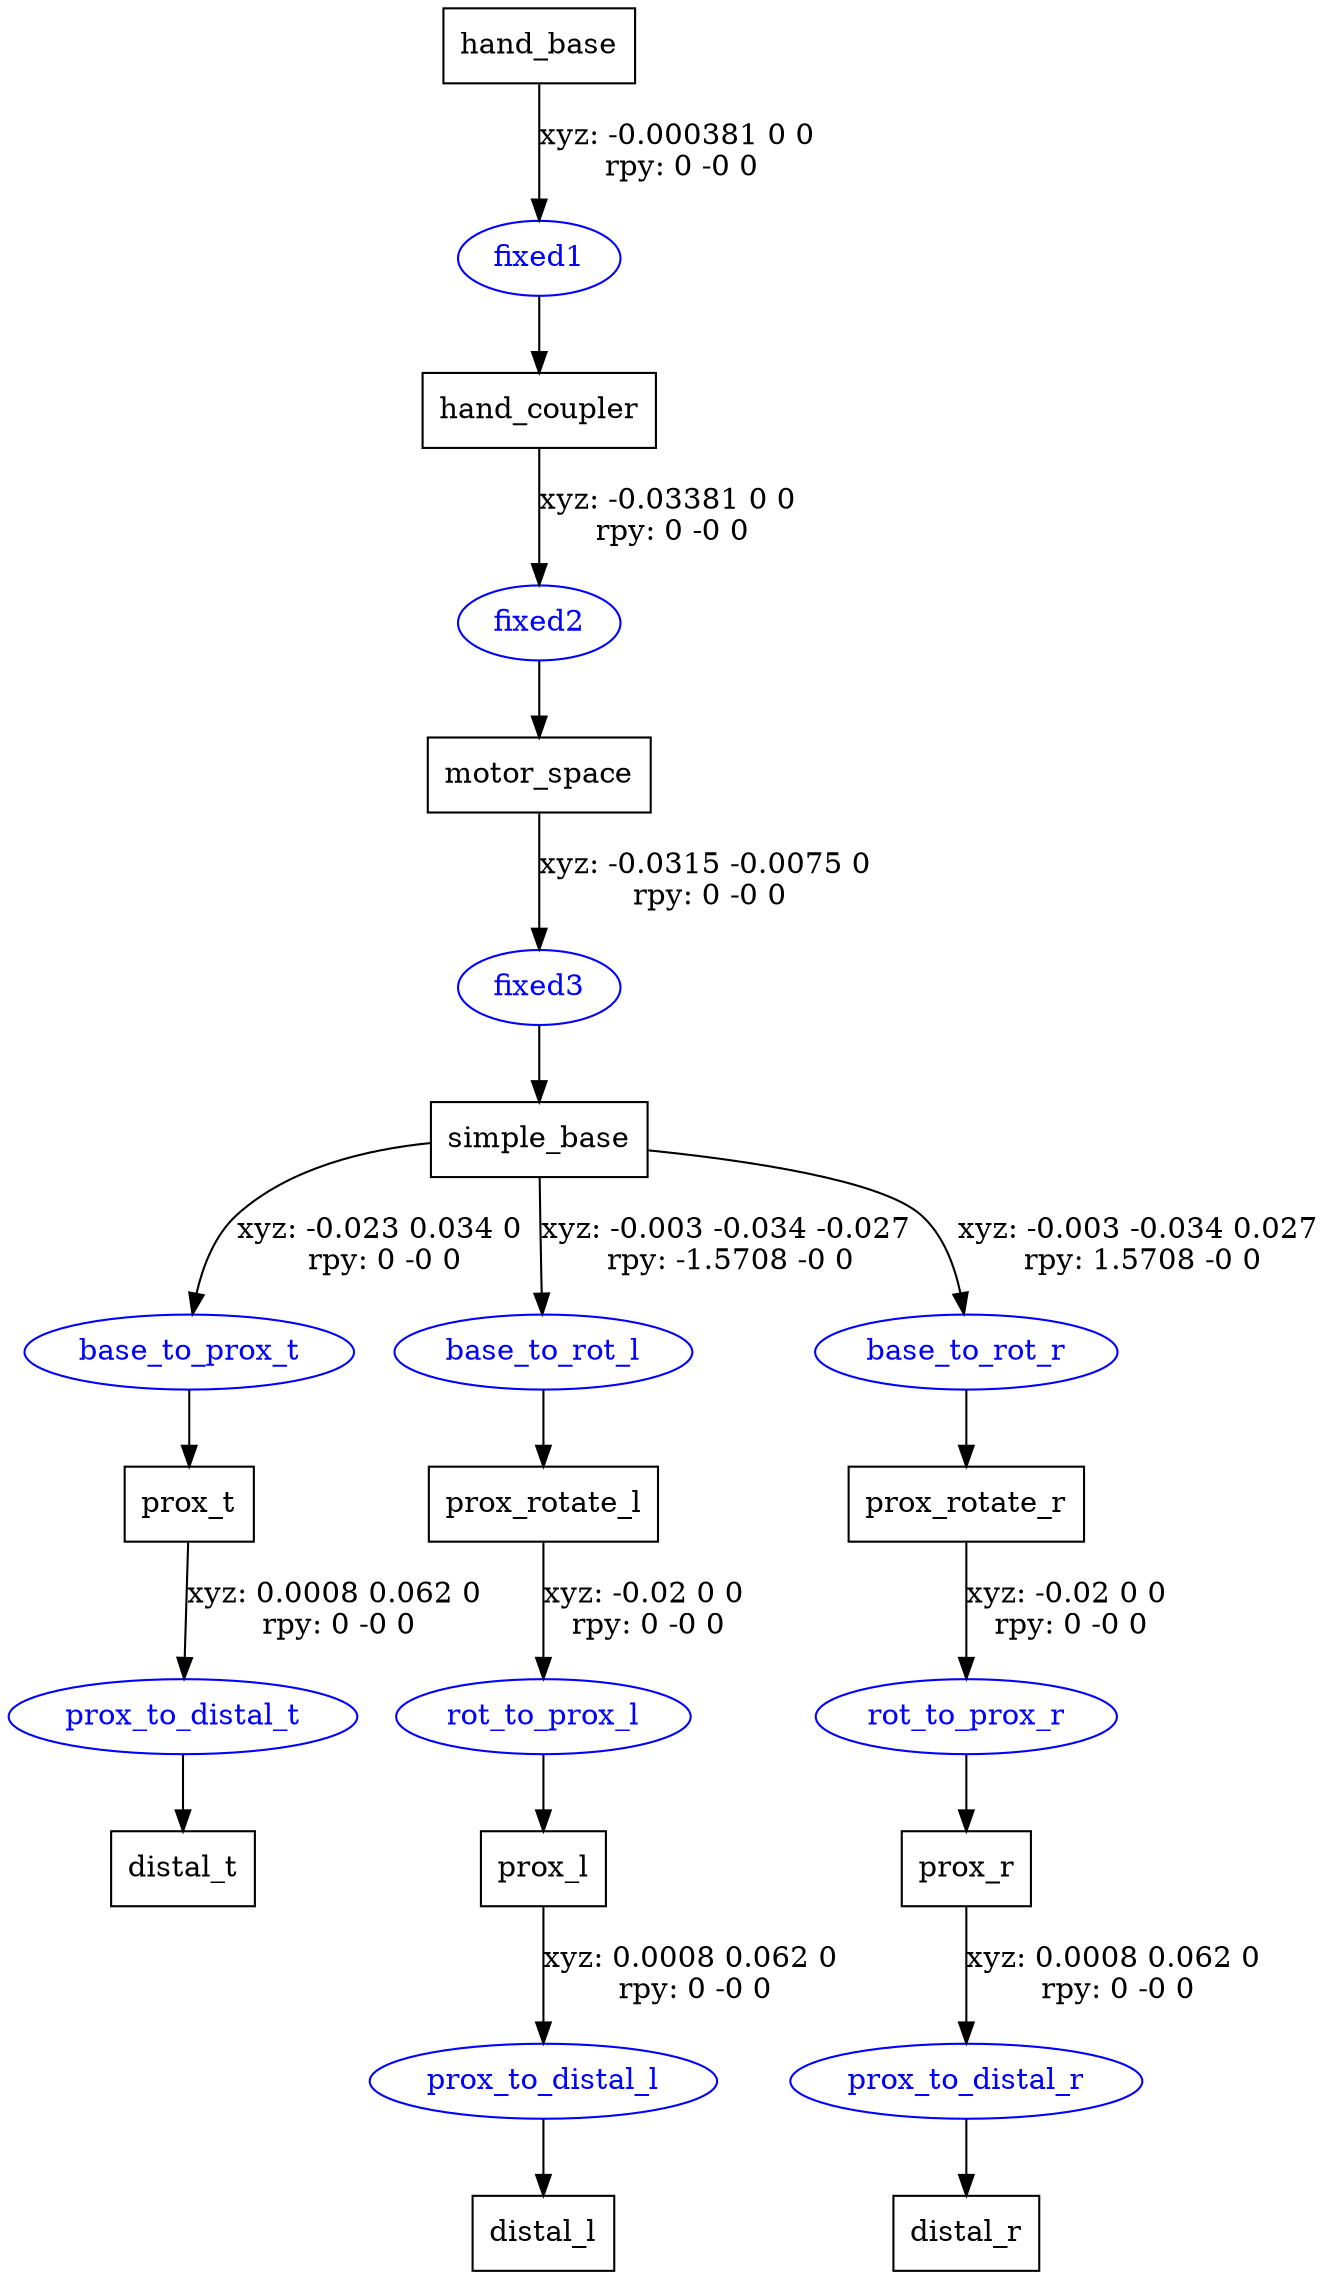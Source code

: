 digraph G {
node [shape=box];
"hand_base" [label="hand_base"];
"hand_coupler" [label="hand_coupler"];
"motor_space" [label="motor_space"];
"simple_base" [label="simple_base"];
"prox_t" [label="prox_t"];
"distal_t" [label="distal_t"];
"prox_rotate_l" [label="prox_rotate_l"];
"prox_l" [label="prox_l"];
"distal_l" [label="distal_l"];
"prox_rotate_r" [label="prox_rotate_r"];
"prox_r" [label="prox_r"];
"distal_r" [label="distal_r"];
node [shape=ellipse, color=blue, fontcolor=blue];
"hand_base" -> "fixed1" [label="xyz: -0.000381 0 0 \nrpy: 0 -0 0"]
"fixed1" -> "hand_coupler"
"hand_coupler" -> "fixed2" [label="xyz: -0.03381 0 0 \nrpy: 0 -0 0"]
"fixed2" -> "motor_space"
"motor_space" -> "fixed3" [label="xyz: -0.0315 -0.0075 0 \nrpy: 0 -0 0"]
"fixed3" -> "simple_base"
"simple_base" -> "base_to_prox_t" [label="xyz: -0.023 0.034 0 \nrpy: 0 -0 0"]
"base_to_prox_t" -> "prox_t"
"prox_t" -> "prox_to_distal_t" [label="xyz: 0.0008 0.062 0 \nrpy: 0 -0 0"]
"prox_to_distal_t" -> "distal_t"
"simple_base" -> "base_to_rot_l" [label="xyz: -0.003 -0.034 -0.027 \nrpy: -1.5708 -0 0"]
"base_to_rot_l" -> "prox_rotate_l"
"prox_rotate_l" -> "rot_to_prox_l" [label="xyz: -0.02 0 0 \nrpy: 0 -0 0"]
"rot_to_prox_l" -> "prox_l"
"prox_l" -> "prox_to_distal_l" [label="xyz: 0.0008 0.062 0 \nrpy: 0 -0 0"]
"prox_to_distal_l" -> "distal_l"
"simple_base" -> "base_to_rot_r" [label="xyz: -0.003 -0.034 0.027 \nrpy: 1.5708 -0 0"]
"base_to_rot_r" -> "prox_rotate_r"
"prox_rotate_r" -> "rot_to_prox_r" [label="xyz: -0.02 0 0 \nrpy: 0 -0 0"]
"rot_to_prox_r" -> "prox_r"
"prox_r" -> "prox_to_distal_r" [label="xyz: 0.0008 0.062 0 \nrpy: 0 -0 0"]
"prox_to_distal_r" -> "distal_r"
}

